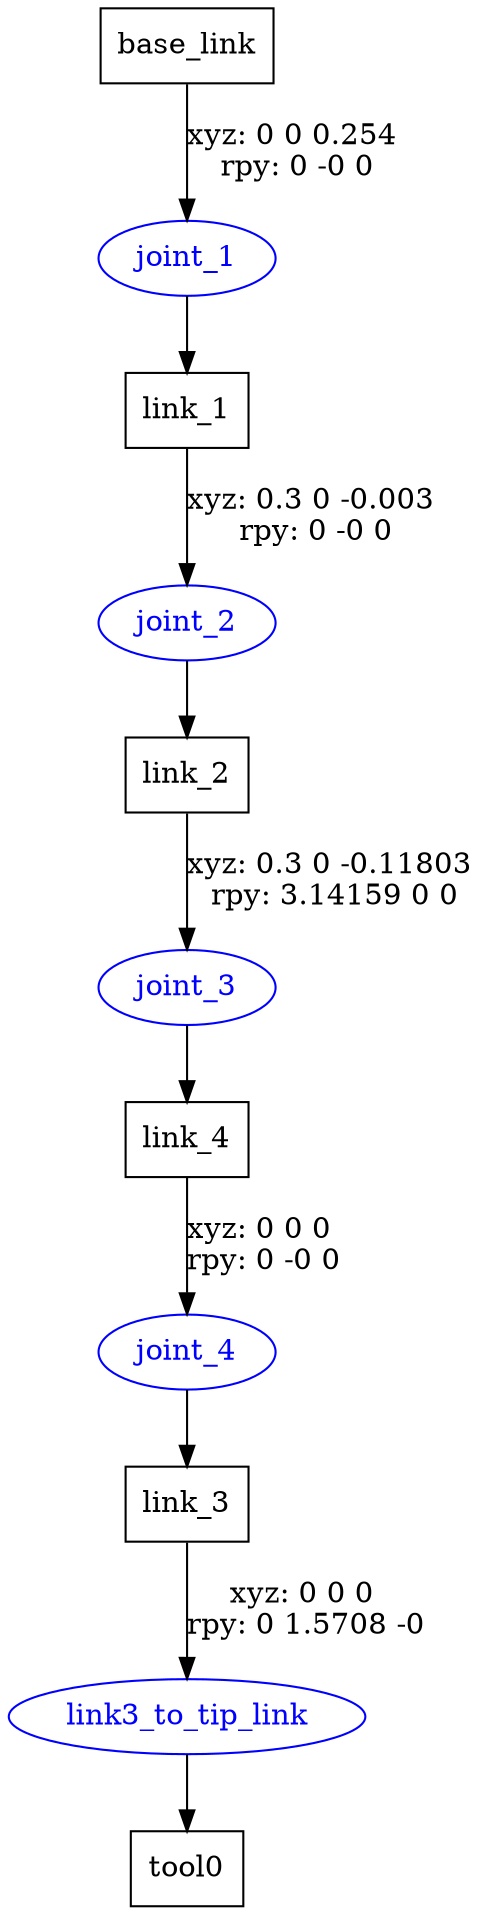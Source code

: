 digraph G {
node [shape=box];
"base_link" [label="base_link"];
"link_1" [label="link_1"];
"link_2" [label="link_2"];
"link_4" [label="link_4"];
"link_3" [label="link_3"];
"tool0" [label="tool0"];
node [shape=ellipse, color=blue, fontcolor=blue];
"base_link" -> "joint_1" [label="xyz: 0 0 0.254 \nrpy: 0 -0 0"]
"joint_1" -> "link_1"
"link_1" -> "joint_2" [label="xyz: 0.3 0 -0.003 \nrpy: 0 -0 0"]
"joint_2" -> "link_2"
"link_2" -> "joint_3" [label="xyz: 0.3 0 -0.11803 \nrpy: 3.14159 0 0"]
"joint_3" -> "link_4"
"link_4" -> "joint_4" [label="xyz: 0 0 0 \nrpy: 0 -0 0"]
"joint_4" -> "link_3"
"link_3" -> "link3_to_tip_link" [label="xyz: 0 0 0 \nrpy: 0 1.5708 -0"]
"link3_to_tip_link" -> "tool0"
}
